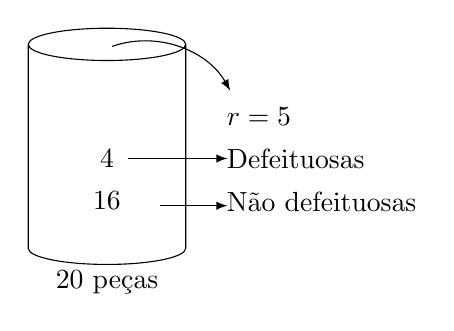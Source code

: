 \begin{tikzpicture}[>=latex,shorten >=2pt,shorten <=2pt,shape aspect=1]
\path[->]  (0,1.4) edge[bend left=40]  (1.6,0.8);
\node (m) [cylinder, shape border rotate=90, draw,minimum height=3cm,minimum width=2cm]
{$4$};
\node(n) [ below=0.3cm] {$16$};
\node(tipo1) [right= 1.4cm] {Defeituosas};
\node(tipo2) [below right= 0.3cm and 1.4cm] {Não defeituosas};
\node(obj) [above right= 0.3 cm and 1.4cm] {$r=5$};
\node(nobj) [below = 1.3 cm ] {$20$ peças};
\draw[->] (0.2,0) -- (1.6,0);
\draw[->] (0.6,-0.6) -- (1.6,-0.6);


\end{tikzpicture}
